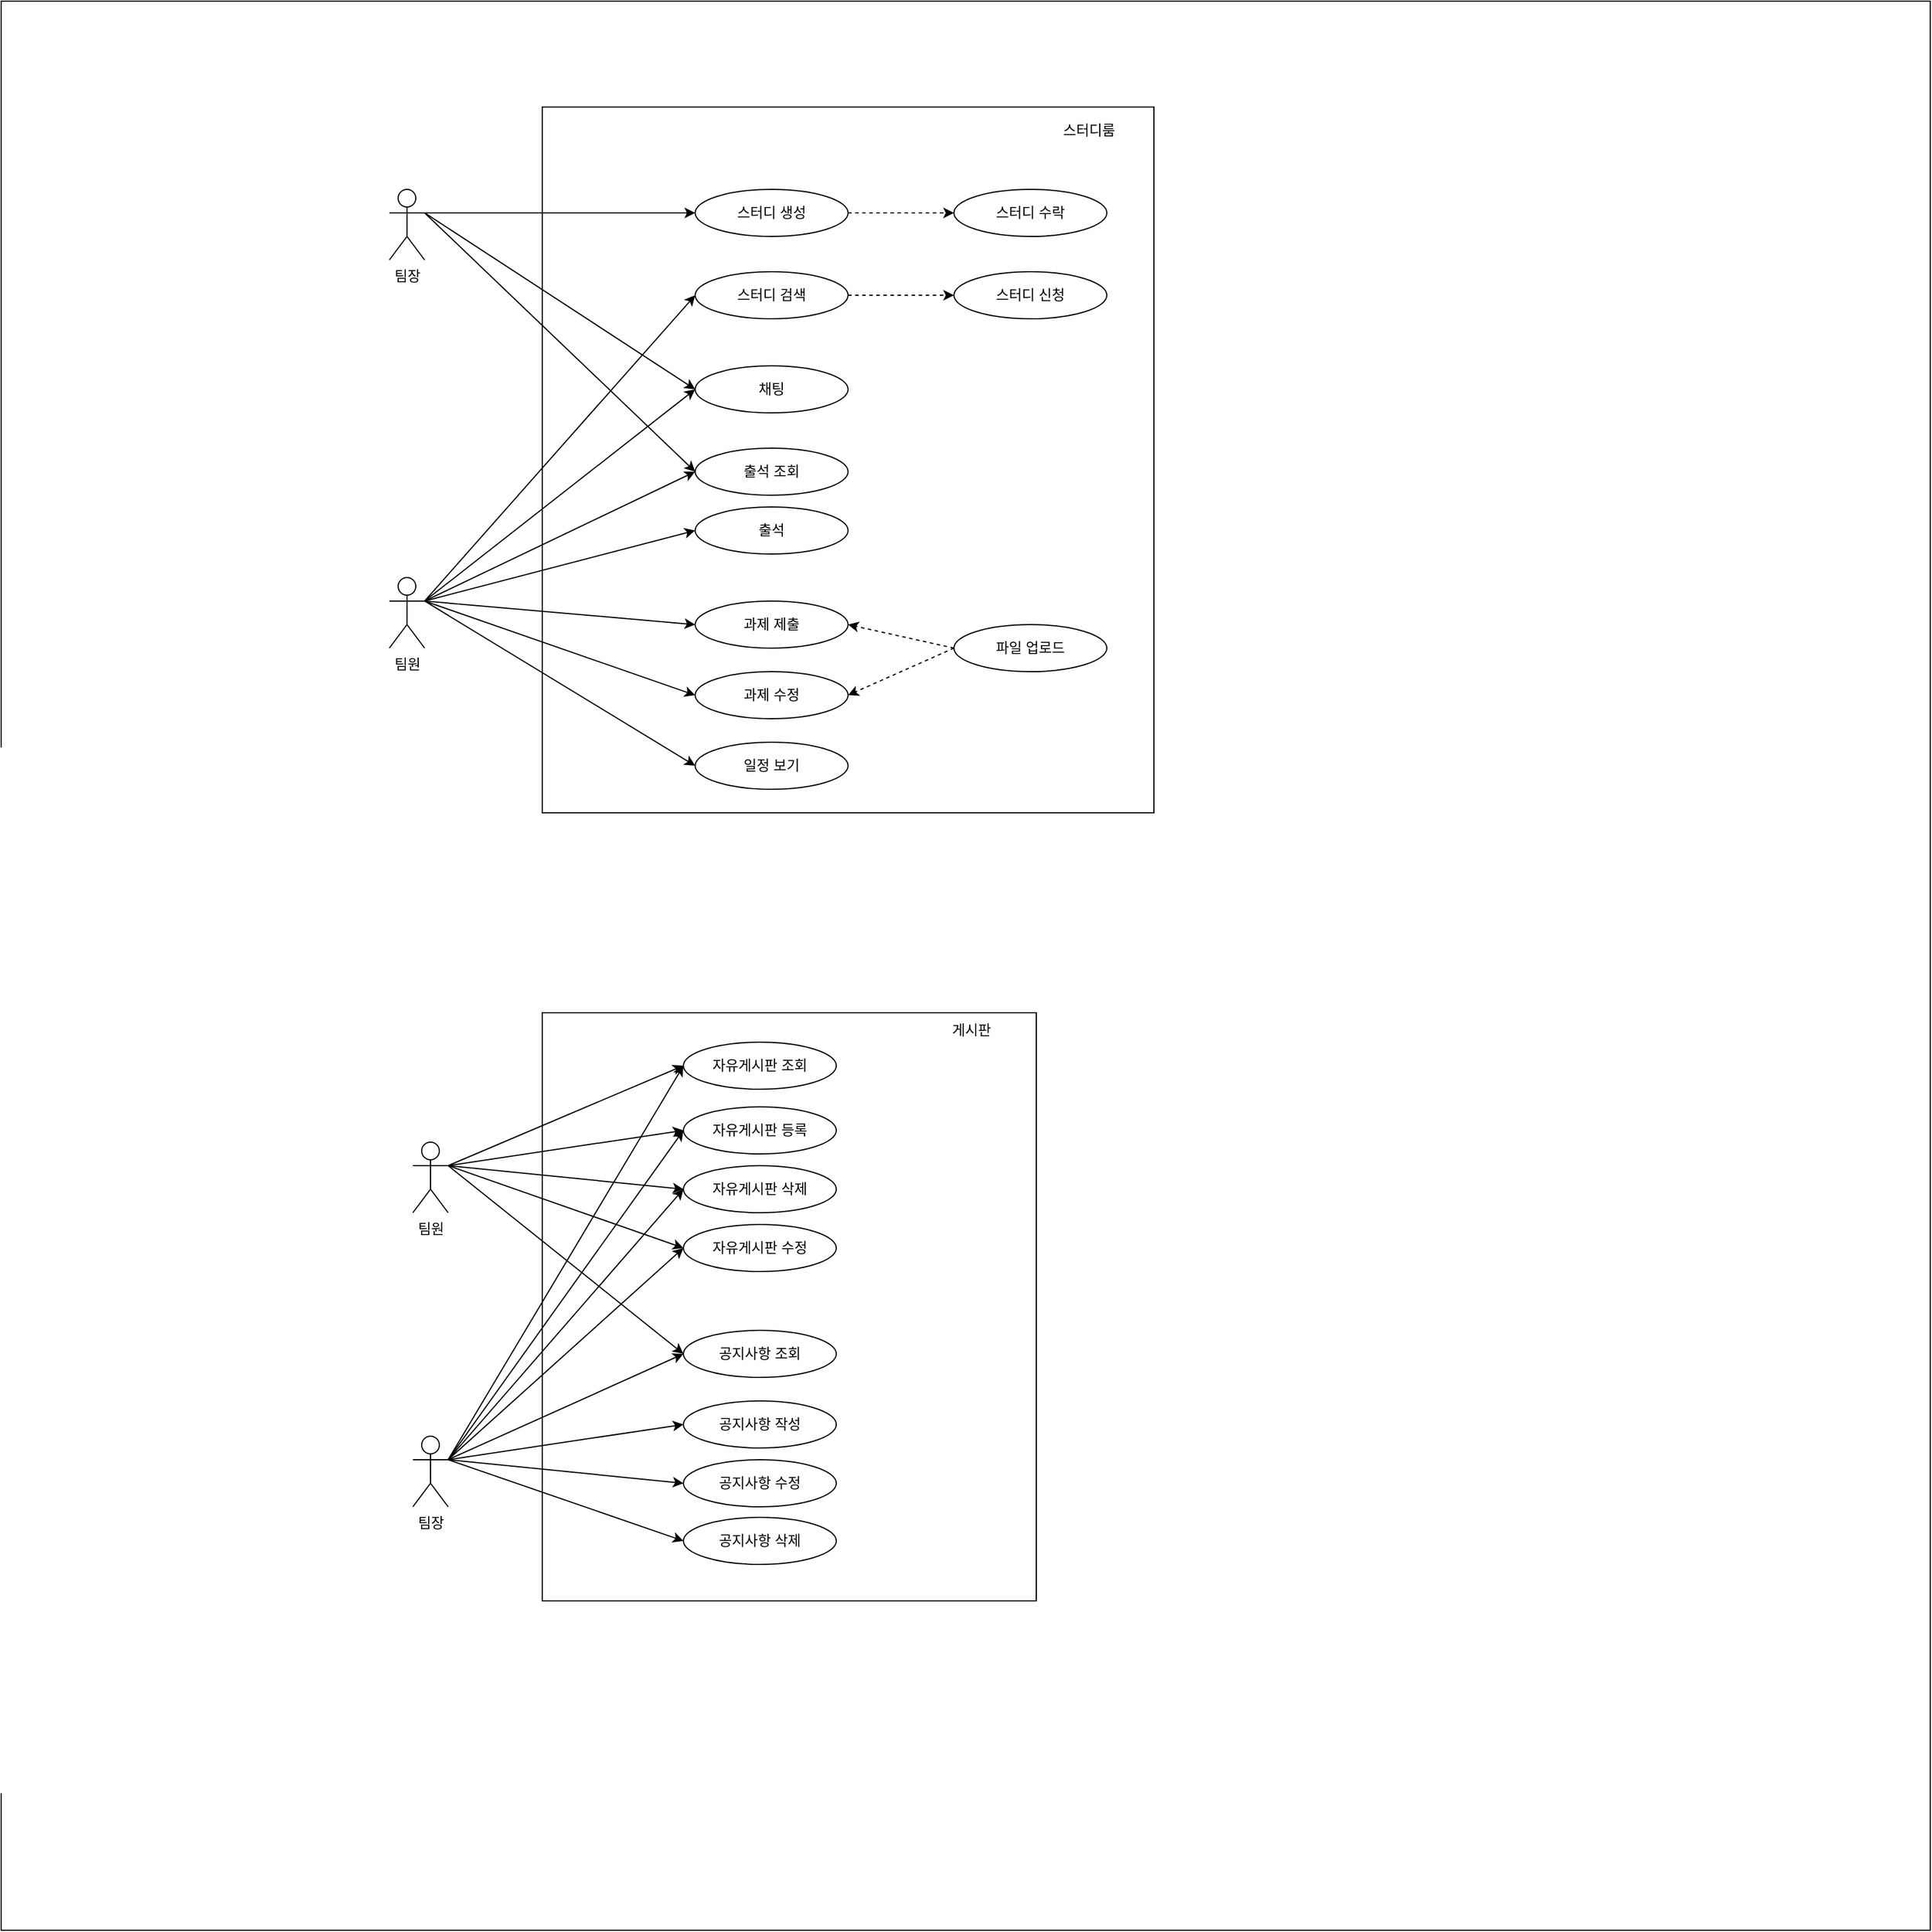 <mxfile version="14.6.10" type="google"><diagram id="QecebyUNMZtQ7RDaCyMu" name="Page-1"><mxGraphModel dx="2253" dy="1915" grid="1" gridSize="10" guides="1" tooltips="1" connect="1" arrows="1" fold="1" page="1" pageScale="1" pageWidth="827" pageHeight="1169" math="0" shadow="0"><root><mxCell id="0"/><mxCell id="1" parent="0"/><mxCell id="kIdRcYulKMNysbRV88oH-1" value="" style="whiteSpace=wrap;html=1;aspect=fixed;" vertex="1" parent="1"><mxGeometry x="-10" y="-120" width="1640" height="1640" as="geometry"/></mxCell><mxCell id="kIdRcYulKMNysbRV88oH-4" value="팀원" style="shape=umlActor;verticalLabelPosition=bottom;verticalAlign=top;html=1;outlineConnect=0;" vertex="1" parent="1"><mxGeometry x="320" y="370" width="30" height="60" as="geometry"/></mxCell><mxCell id="kIdRcYulKMNysbRV88oH-5" value="" style="rounded=0;whiteSpace=wrap;html=1;" vertex="1" parent="1"><mxGeometry x="450" y="-30" width="520" height="600" as="geometry"/></mxCell><mxCell id="kIdRcYulKMNysbRV88oH-3" value="스터디룸" style="text;html=1;strokeColor=none;fillColor=none;align=center;verticalAlign=middle;whiteSpace=wrap;rounded=0;" vertex="1" parent="1"><mxGeometry x="860" y="-20" width="110" height="20" as="geometry"/></mxCell><mxCell id="kIdRcYulKMNysbRV88oH-7" value="과제 제출" style="ellipse;whiteSpace=wrap;html=1;" vertex="1" parent="1"><mxGeometry x="580" y="390" width="130" height="40" as="geometry"/></mxCell><mxCell id="kIdRcYulKMNysbRV88oH-8" value="과제 수정" style="ellipse;whiteSpace=wrap;html=1;" vertex="1" parent="1"><mxGeometry x="580" y="450" width="130" height="40" as="geometry"/></mxCell><mxCell id="kIdRcYulKMNysbRV88oH-9" value="출석" style="ellipse;whiteSpace=wrap;html=1;" vertex="1" parent="1"><mxGeometry x="580" y="310" width="130" height="40" as="geometry"/></mxCell><mxCell id="kIdRcYulKMNysbRV88oH-10" value="출석 조회&lt;span style=&quot;color: rgba(0 , 0 , 0 , 0) ; font-family: monospace ; font-size: 0px&quot;&gt;%3CmxGraphModel%3E%3Croot%3E%3CmxCell%20id%3D%220%22%2F%3E%3CmxCell%20id%3D%221%22%20parent%3D%220%22%2F%3E%3CmxCell%20id%3D%222%22%20value%3D%22%EA%B3%BC%EC%A0%9C%20%EC%A0%9C%EC%B6%9C%22%20style%3D%22ellipse%3BwhiteSpace%3Dwrap%3Bhtml%3D1%3B%22%20vertex%3D%221%22%20parent%3D%221%22%3E%3CmxGeometry%20x%3D%22580%22%20y%3D%22230%22%20width%3D%22130%22%20height%3D%2240%22%20as%3D%22geometry%22%2F%3E%3C%2FmxCell%3E%3C%2Froot%3E%3C%2FmxGraphModel%3E&lt;/span&gt;" style="ellipse;whiteSpace=wrap;html=1;" vertex="1" parent="1"><mxGeometry x="580" y="260" width="130" height="40" as="geometry"/></mxCell><mxCell id="kIdRcYulKMNysbRV88oH-11" value="채팅" style="ellipse;whiteSpace=wrap;html=1;" vertex="1" parent="1"><mxGeometry x="580" y="190" width="130" height="40" as="geometry"/></mxCell><mxCell id="kIdRcYulKMNysbRV88oH-12" value="일정 보기" style="ellipse;whiteSpace=wrap;html=1;" vertex="1" parent="1"><mxGeometry x="580" y="510" width="130" height="40" as="geometry"/></mxCell><mxCell id="kIdRcYulKMNysbRV88oH-18" style="orthogonalLoop=1;jettySize=auto;html=1;exitX=1;exitY=0.333;exitDx=0;exitDy=0;exitPerimeter=0;entryX=0;entryY=0.5;entryDx=0;entryDy=0;rounded=0;" edge="1" parent="1" source="kIdRcYulKMNysbRV88oH-4" target="kIdRcYulKMNysbRV88oH-7"><mxGeometry relative="1" as="geometry"/></mxCell><mxCell id="kIdRcYulKMNysbRV88oH-19" style="edgeStyle=none;rounded=0;orthogonalLoop=1;jettySize=auto;html=1;exitX=1;exitY=0.333;exitDx=0;exitDy=0;exitPerimeter=0;entryX=0;entryY=0.5;entryDx=0;entryDy=0;strokeColor=#000000;" edge="1" parent="1" source="kIdRcYulKMNysbRV88oH-4" target="kIdRcYulKMNysbRV88oH-8"><mxGeometry relative="1" as="geometry"/></mxCell><mxCell id="kIdRcYulKMNysbRV88oH-20" style="edgeStyle=none;rounded=0;orthogonalLoop=1;jettySize=auto;html=1;exitX=1;exitY=0.333;exitDx=0;exitDy=0;exitPerimeter=0;entryX=0;entryY=0.5;entryDx=0;entryDy=0;strokeColor=#000000;" edge="1" parent="1" source="kIdRcYulKMNysbRV88oH-4" target="kIdRcYulKMNysbRV88oH-9"><mxGeometry relative="1" as="geometry"/></mxCell><mxCell id="kIdRcYulKMNysbRV88oH-22" style="edgeStyle=none;rounded=0;orthogonalLoop=1;jettySize=auto;html=1;exitX=1;exitY=0.333;exitDx=0;exitDy=0;exitPerimeter=0;entryX=0;entryY=0.5;entryDx=0;entryDy=0;strokeColor=#000000;" edge="1" parent="1" source="kIdRcYulKMNysbRV88oH-4" target="kIdRcYulKMNysbRV88oH-10"><mxGeometry relative="1" as="geometry"/></mxCell><mxCell id="kIdRcYulKMNysbRV88oH-23" style="edgeStyle=none;rounded=0;orthogonalLoop=1;jettySize=auto;html=1;exitX=1;exitY=0.333;exitDx=0;exitDy=0;exitPerimeter=0;entryX=0;entryY=0.5;entryDx=0;entryDy=0;strokeColor=#000000;" edge="1" parent="1" source="kIdRcYulKMNysbRV88oH-4" target="kIdRcYulKMNysbRV88oH-11"><mxGeometry relative="1" as="geometry"/></mxCell><mxCell id="kIdRcYulKMNysbRV88oH-24" style="edgeStyle=none;rounded=0;orthogonalLoop=1;jettySize=auto;html=1;exitX=1;exitY=0.333;exitDx=0;exitDy=0;exitPerimeter=0;entryX=0;entryY=0.5;entryDx=0;entryDy=0;strokeColor=#000000;" edge="1" parent="1" source="kIdRcYulKMNysbRV88oH-4" target="kIdRcYulKMNysbRV88oH-12"><mxGeometry relative="1" as="geometry"/></mxCell><mxCell id="kIdRcYulKMNysbRV88oH-25" value="" style="rounded=0;whiteSpace=wrap;html=1;" vertex="1" parent="1"><mxGeometry x="450" y="740" width="420" height="500" as="geometry"/></mxCell><mxCell id="kIdRcYulKMNysbRV88oH-13" value="자유게시판 조회" style="ellipse;whiteSpace=wrap;html=1;" vertex="1" parent="1"><mxGeometry x="570" y="765" width="130" height="40" as="geometry"/></mxCell><mxCell id="kIdRcYulKMNysbRV88oH-14" value="공지사항 조회" style="ellipse;whiteSpace=wrap;html=1;" vertex="1" parent="1"><mxGeometry x="570" y="1010" width="130" height="40" as="geometry"/></mxCell><mxCell id="kIdRcYulKMNysbRV88oH-15" value="자유게시판 등록" style="ellipse;whiteSpace=wrap;html=1;" vertex="1" parent="1"><mxGeometry x="570" y="820" width="130" height="40" as="geometry"/></mxCell><mxCell id="kIdRcYulKMNysbRV88oH-16" value="자유게시판 삭제" style="ellipse;whiteSpace=wrap;html=1;" vertex="1" parent="1"><mxGeometry x="570" y="870" width="130" height="40" as="geometry"/></mxCell><mxCell id="kIdRcYulKMNysbRV88oH-17" value="자유게시판 수정" style="ellipse;whiteSpace=wrap;html=1;" vertex="1" parent="1"><mxGeometry x="570" y="920" width="130" height="40" as="geometry"/></mxCell><mxCell id="kIdRcYulKMNysbRV88oH-27" style="edgeStyle=none;rounded=0;orthogonalLoop=1;jettySize=auto;html=1;exitX=1;exitY=0.333;exitDx=0;exitDy=0;exitPerimeter=0;entryX=0;entryY=0.5;entryDx=0;entryDy=0;strokeColor=#000000;" edge="1" parent="1" source="kIdRcYulKMNysbRV88oH-26" target="kIdRcYulKMNysbRV88oH-13"><mxGeometry relative="1" as="geometry"/></mxCell><mxCell id="kIdRcYulKMNysbRV88oH-28" style="edgeStyle=none;rounded=0;orthogonalLoop=1;jettySize=auto;html=1;exitX=1;exitY=0.333;exitDx=0;exitDy=0;exitPerimeter=0;entryX=0;entryY=0.5;entryDx=0;entryDy=0;strokeColor=#000000;" edge="1" parent="1" source="kIdRcYulKMNysbRV88oH-26" target="kIdRcYulKMNysbRV88oH-15"><mxGeometry relative="1" as="geometry"/></mxCell><mxCell id="kIdRcYulKMNysbRV88oH-29" style="edgeStyle=none;rounded=0;orthogonalLoop=1;jettySize=auto;html=1;exitX=1;exitY=0.333;exitDx=0;exitDy=0;exitPerimeter=0;entryX=0;entryY=0.5;entryDx=0;entryDy=0;strokeColor=#000000;" edge="1" parent="1" source="kIdRcYulKMNysbRV88oH-26" target="kIdRcYulKMNysbRV88oH-16"><mxGeometry relative="1" as="geometry"/></mxCell><mxCell id="kIdRcYulKMNysbRV88oH-30" style="edgeStyle=none;rounded=0;orthogonalLoop=1;jettySize=auto;html=1;exitX=1;exitY=0.333;exitDx=0;exitDy=0;exitPerimeter=0;entryX=0;entryY=0.5;entryDx=0;entryDy=0;strokeColor=#000000;" edge="1" parent="1" source="kIdRcYulKMNysbRV88oH-26" target="kIdRcYulKMNysbRV88oH-17"><mxGeometry relative="1" as="geometry"/></mxCell><mxCell id="kIdRcYulKMNysbRV88oH-31" style="edgeStyle=none;rounded=0;orthogonalLoop=1;jettySize=auto;html=1;exitX=1;exitY=0.333;exitDx=0;exitDy=0;exitPerimeter=0;entryX=0;entryY=0.5;entryDx=0;entryDy=0;strokeColor=#000000;" edge="1" parent="1" source="kIdRcYulKMNysbRV88oH-26" target="kIdRcYulKMNysbRV88oH-14"><mxGeometry relative="1" as="geometry"/></mxCell><mxCell id="kIdRcYulKMNysbRV88oH-26" value="팀원" style="shape=umlActor;verticalLabelPosition=bottom;verticalAlign=top;html=1;outlineConnect=0;" vertex="1" parent="1"><mxGeometry x="340" y="850" width="30" height="60" as="geometry"/></mxCell><mxCell id="kIdRcYulKMNysbRV88oH-58" style="edgeStyle=none;rounded=0;orthogonalLoop=1;jettySize=auto;html=1;exitX=1;exitY=0.333;exitDx=0;exitDy=0;exitPerimeter=0;entryX=0;entryY=0.5;entryDx=0;entryDy=0;strokeColor=#000000;" edge="1" parent="1" source="kIdRcYulKMNysbRV88oH-32" target="kIdRcYulKMNysbRV88oH-55"><mxGeometry relative="1" as="geometry"/></mxCell><mxCell id="kIdRcYulKMNysbRV88oH-59" style="edgeStyle=none;rounded=0;orthogonalLoop=1;jettySize=auto;html=1;exitX=1;exitY=0.333;exitDx=0;exitDy=0;exitPerimeter=0;entryX=0;entryY=0.5;entryDx=0;entryDy=0;strokeColor=#000000;" edge="1" parent="1" source="kIdRcYulKMNysbRV88oH-32" target="kIdRcYulKMNysbRV88oH-56"><mxGeometry relative="1" as="geometry"/></mxCell><mxCell id="kIdRcYulKMNysbRV88oH-60" style="edgeStyle=none;rounded=0;orthogonalLoop=1;jettySize=auto;html=1;exitX=1;exitY=0.333;exitDx=0;exitDy=0;exitPerimeter=0;entryX=0;entryY=0.5;entryDx=0;entryDy=0;strokeColor=#000000;" edge="1" parent="1" source="kIdRcYulKMNysbRV88oH-32" target="kIdRcYulKMNysbRV88oH-57"><mxGeometry relative="1" as="geometry"/></mxCell><mxCell id="kIdRcYulKMNysbRV88oH-66" style="edgeStyle=none;rounded=0;orthogonalLoop=1;jettySize=auto;html=1;exitX=1;exitY=0.333;exitDx=0;exitDy=0;exitPerimeter=0;entryX=0;entryY=0.5;entryDx=0;entryDy=0;strokeColor=#000000;" edge="1" parent="1" source="kIdRcYulKMNysbRV88oH-32" target="kIdRcYulKMNysbRV88oH-14"><mxGeometry relative="1" as="geometry"/></mxCell><mxCell id="kIdRcYulKMNysbRV88oH-67" style="edgeStyle=none;rounded=0;orthogonalLoop=1;jettySize=auto;html=1;exitX=1;exitY=0.333;exitDx=0;exitDy=0;exitPerimeter=0;strokeColor=#000000;" edge="1" parent="1" source="kIdRcYulKMNysbRV88oH-32"><mxGeometry relative="1" as="geometry"><mxPoint x="570" y="940" as="targetPoint"/></mxGeometry></mxCell><mxCell id="kIdRcYulKMNysbRV88oH-68" style="edgeStyle=none;rounded=0;orthogonalLoop=1;jettySize=auto;html=1;exitX=1;exitY=0.333;exitDx=0;exitDy=0;exitPerimeter=0;entryX=0;entryY=0.5;entryDx=0;entryDy=0;strokeColor=#000000;" edge="1" parent="1" source="kIdRcYulKMNysbRV88oH-32" target="kIdRcYulKMNysbRV88oH-16"><mxGeometry relative="1" as="geometry"/></mxCell><mxCell id="kIdRcYulKMNysbRV88oH-69" style="edgeStyle=none;rounded=0;orthogonalLoop=1;jettySize=auto;html=1;exitX=1;exitY=0.333;exitDx=0;exitDy=0;exitPerimeter=0;entryX=0;entryY=0.5;entryDx=0;entryDy=0;strokeColor=#000000;" edge="1" parent="1" source="kIdRcYulKMNysbRV88oH-32" target="kIdRcYulKMNysbRV88oH-15"><mxGeometry relative="1" as="geometry"/></mxCell><mxCell id="kIdRcYulKMNysbRV88oH-70" style="edgeStyle=none;rounded=0;orthogonalLoop=1;jettySize=auto;html=1;exitX=1;exitY=0.333;exitDx=0;exitDy=0;exitPerimeter=0;entryX=0;entryY=0.5;entryDx=0;entryDy=0;strokeColor=#000000;" edge="1" parent="1" source="kIdRcYulKMNysbRV88oH-32" target="kIdRcYulKMNysbRV88oH-13"><mxGeometry relative="1" as="geometry"/></mxCell><mxCell id="kIdRcYulKMNysbRV88oH-32" value="팀장" style="shape=umlActor;verticalLabelPosition=bottom;verticalAlign=top;html=1;outlineConnect=0;" vertex="1" parent="1"><mxGeometry x="340" y="1100" width="30" height="60" as="geometry"/></mxCell><mxCell id="kIdRcYulKMNysbRV88oH-55" value="공지사항 작성" style="ellipse;whiteSpace=wrap;html=1;" vertex="1" parent="1"><mxGeometry x="570" y="1070" width="130" height="40" as="geometry"/></mxCell><mxCell id="kIdRcYulKMNysbRV88oH-56" value="공지사항 수정" style="ellipse;whiteSpace=wrap;html=1;" vertex="1" parent="1"><mxGeometry x="570" y="1120" width="130" height="40" as="geometry"/></mxCell><mxCell id="kIdRcYulKMNysbRV88oH-57" value="공지사항 삭제" style="ellipse;whiteSpace=wrap;html=1;" vertex="1" parent="1"><mxGeometry x="570" y="1169" width="130" height="40" as="geometry"/></mxCell><mxCell id="kIdRcYulKMNysbRV88oH-62" value="게시판" style="text;html=1;strokeColor=none;fillColor=none;align=center;verticalAlign=middle;whiteSpace=wrap;rounded=0;" vertex="1" parent="1"><mxGeometry x="760" y="745" width="110" height="20" as="geometry"/></mxCell><mxCell id="kIdRcYulKMNysbRV88oH-64" style="edgeStyle=none;rounded=0;orthogonalLoop=1;jettySize=auto;html=1;exitX=0;exitY=0.5;exitDx=0;exitDy=0;entryX=1;entryY=0.5;entryDx=0;entryDy=0;strokeColor=#000000;dashed=1;" edge="1" parent="1" source="kIdRcYulKMNysbRV88oH-63" target="kIdRcYulKMNysbRV88oH-7"><mxGeometry relative="1" as="geometry"/></mxCell><mxCell id="kIdRcYulKMNysbRV88oH-65" style="edgeStyle=none;rounded=0;orthogonalLoop=1;jettySize=auto;html=1;exitX=0;exitY=0.5;exitDx=0;exitDy=0;entryX=1;entryY=0.5;entryDx=0;entryDy=0;dashed=1;strokeColor=#000000;" edge="1" parent="1" source="kIdRcYulKMNysbRV88oH-63" target="kIdRcYulKMNysbRV88oH-8"><mxGeometry relative="1" as="geometry"/></mxCell><mxCell id="kIdRcYulKMNysbRV88oH-63" value="파일 업로드" style="ellipse;whiteSpace=wrap;html=1;" vertex="1" parent="1"><mxGeometry x="800" y="410" width="130" height="40" as="geometry"/></mxCell><mxCell id="kIdRcYulKMNysbRV88oH-79" style="edgeStyle=none;rounded=0;orthogonalLoop=1;jettySize=auto;html=1;exitX=1;exitY=0.333;exitDx=0;exitDy=0;exitPerimeter=0;entryX=0;entryY=0.5;entryDx=0;entryDy=0;strokeColor=#000000;" edge="1" parent="1" source="kIdRcYulKMNysbRV88oH-73" target="kIdRcYulKMNysbRV88oH-77"><mxGeometry relative="1" as="geometry"/></mxCell><mxCell id="kIdRcYulKMNysbRV88oH-81" style="edgeStyle=none;rounded=0;orthogonalLoop=1;jettySize=auto;html=1;exitX=1;exitY=0.333;exitDx=0;exitDy=0;exitPerimeter=0;entryX=0;entryY=0.5;entryDx=0;entryDy=0;strokeColor=#000000;" edge="1" parent="1" source="kIdRcYulKMNysbRV88oH-73" target="kIdRcYulKMNysbRV88oH-11"><mxGeometry relative="1" as="geometry"/></mxCell><mxCell id="kIdRcYulKMNysbRV88oH-83" style="edgeStyle=none;rounded=0;orthogonalLoop=1;jettySize=auto;html=1;exitX=1;exitY=0.333;exitDx=0;exitDy=0;exitPerimeter=0;entryX=0;entryY=0.5;entryDx=0;entryDy=0;strokeColor=#000000;" edge="1" parent="1" source="kIdRcYulKMNysbRV88oH-73" target="kIdRcYulKMNysbRV88oH-10"><mxGeometry relative="1" as="geometry"/></mxCell><mxCell id="kIdRcYulKMNysbRV88oH-73" value="팀장" style="shape=umlActor;verticalLabelPosition=bottom;verticalAlign=top;html=1;outlineConnect=0;" vertex="1" parent="1"><mxGeometry x="320" y="40" width="30" height="60" as="geometry"/></mxCell><mxCell id="kIdRcYulKMNysbRV88oH-85" style="edgeStyle=none;rounded=0;orthogonalLoop=1;jettySize=auto;html=1;exitX=1;exitY=0.5;exitDx=0;exitDy=0;entryX=0;entryY=0.5;entryDx=0;entryDy=0;strokeColor=#000000;dashed=1;" edge="1" parent="1" source="kIdRcYulKMNysbRV88oH-77" target="kIdRcYulKMNysbRV88oH-84"><mxGeometry relative="1" as="geometry"/></mxCell><mxCell id="kIdRcYulKMNysbRV88oH-77" value="스터디 생성" style="ellipse;whiteSpace=wrap;html=1;" vertex="1" parent="1"><mxGeometry x="580" y="40" width="130" height="40" as="geometry"/></mxCell><mxCell id="kIdRcYulKMNysbRV88oH-84" value="스터디 수락" style="ellipse;whiteSpace=wrap;html=1;" vertex="1" parent="1"><mxGeometry x="800" y="40" width="130" height="40" as="geometry"/></mxCell><mxCell id="kIdRcYulKMNysbRV88oH-89" style="edgeStyle=none;rounded=0;orthogonalLoop=1;jettySize=auto;html=1;exitX=1;exitY=0.5;exitDx=0;exitDy=0;entryX=0;entryY=0.5;entryDx=0;entryDy=0;strokeColor=#000000;dashed=1;" edge="1" parent="1" source="kIdRcYulKMNysbRV88oH-86" target="kIdRcYulKMNysbRV88oH-88"><mxGeometry relative="1" as="geometry"/></mxCell><mxCell id="kIdRcYulKMNysbRV88oH-86" value="스터디 검색" style="ellipse;whiteSpace=wrap;html=1;" vertex="1" parent="1"><mxGeometry x="580" y="110" width="130" height="40" as="geometry"/></mxCell><mxCell id="kIdRcYulKMNysbRV88oH-87" style="edgeStyle=none;rounded=0;orthogonalLoop=1;jettySize=auto;html=1;exitX=1;exitY=0.333;exitDx=0;exitDy=0;exitPerimeter=0;entryX=0;entryY=0.5;entryDx=0;entryDy=0;strokeColor=#000000;" edge="1" parent="1" source="kIdRcYulKMNysbRV88oH-4" target="kIdRcYulKMNysbRV88oH-86"><mxGeometry relative="1" as="geometry"/></mxCell><mxCell id="kIdRcYulKMNysbRV88oH-88" value="스터디 신청" style="ellipse;whiteSpace=wrap;html=1;" vertex="1" parent="1"><mxGeometry x="800" y="110" width="130" height="40" as="geometry"/></mxCell></root></mxGraphModel></diagram></mxfile>